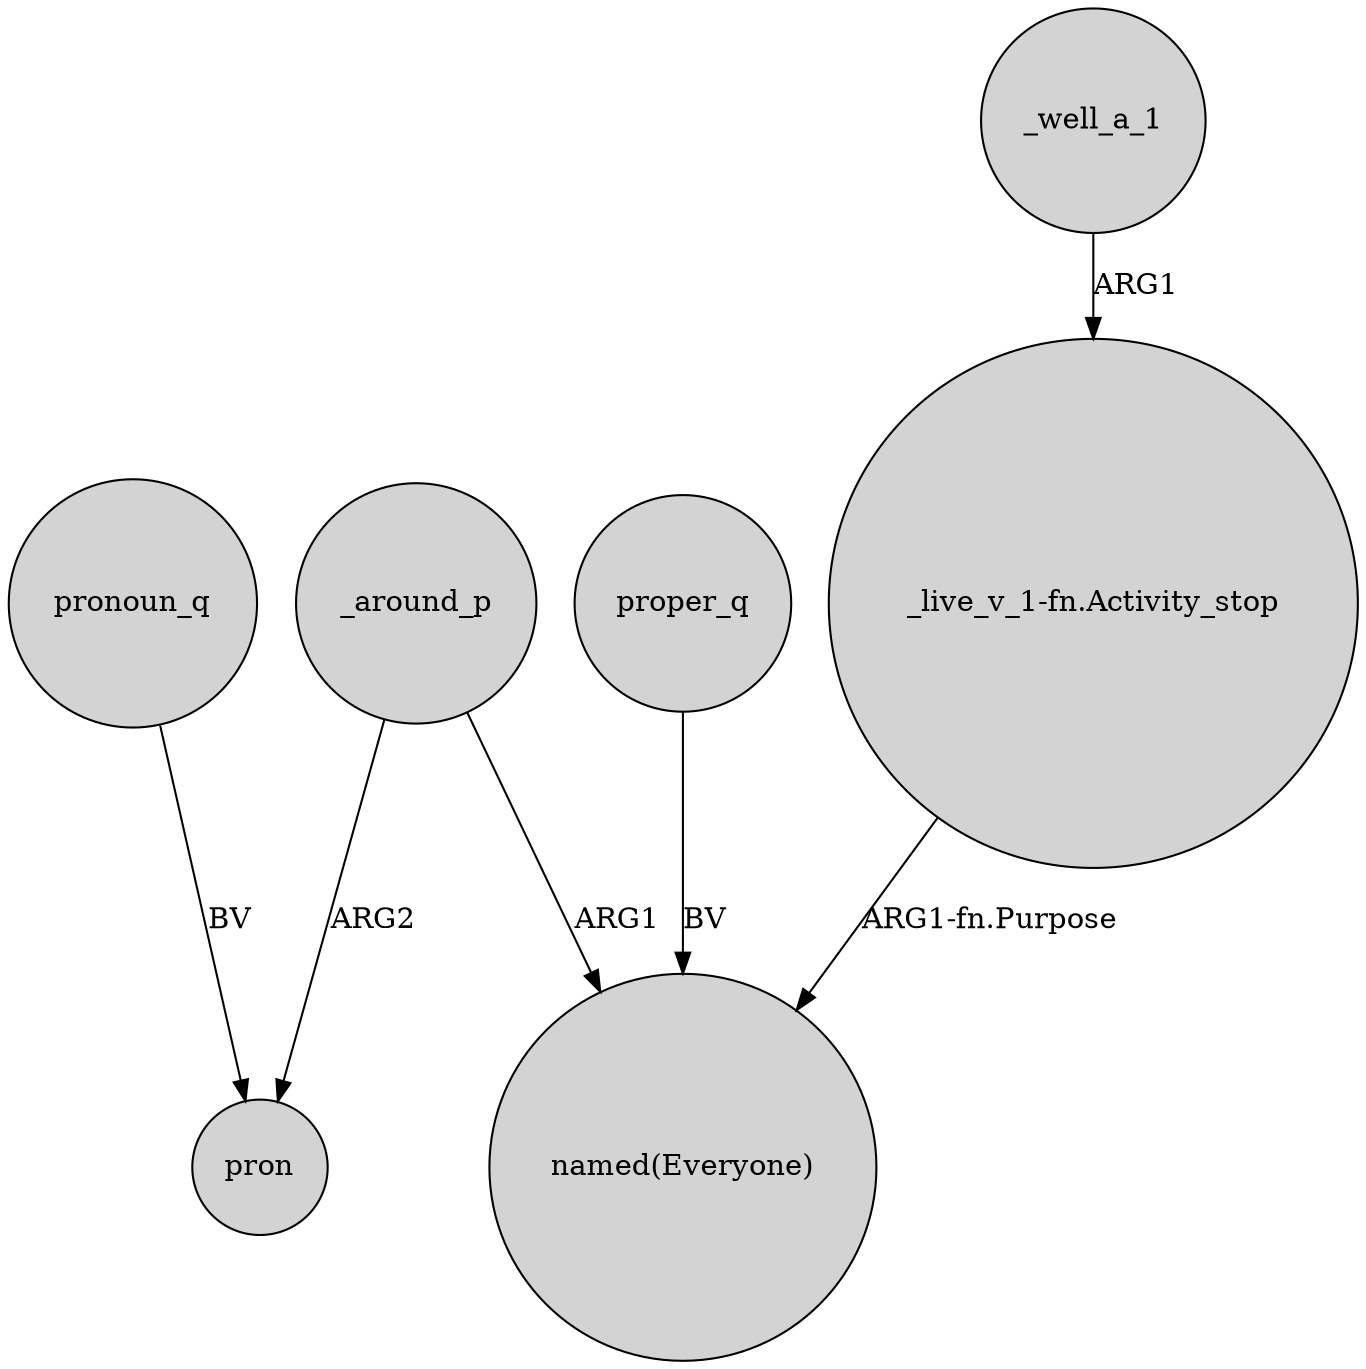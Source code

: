 digraph {
	node [shape=circle style=filled]
	_around_p -> pron [label=ARG2]
	"_live_v_1-fn.Activity_stop" -> "named(Everyone)" [label="ARG1-fn.Purpose"]
	_around_p -> "named(Everyone)" [label=ARG1]
	pronoun_q -> pron [label=BV]
	proper_q -> "named(Everyone)" [label=BV]
	_well_a_1 -> "_live_v_1-fn.Activity_stop" [label=ARG1]
}
